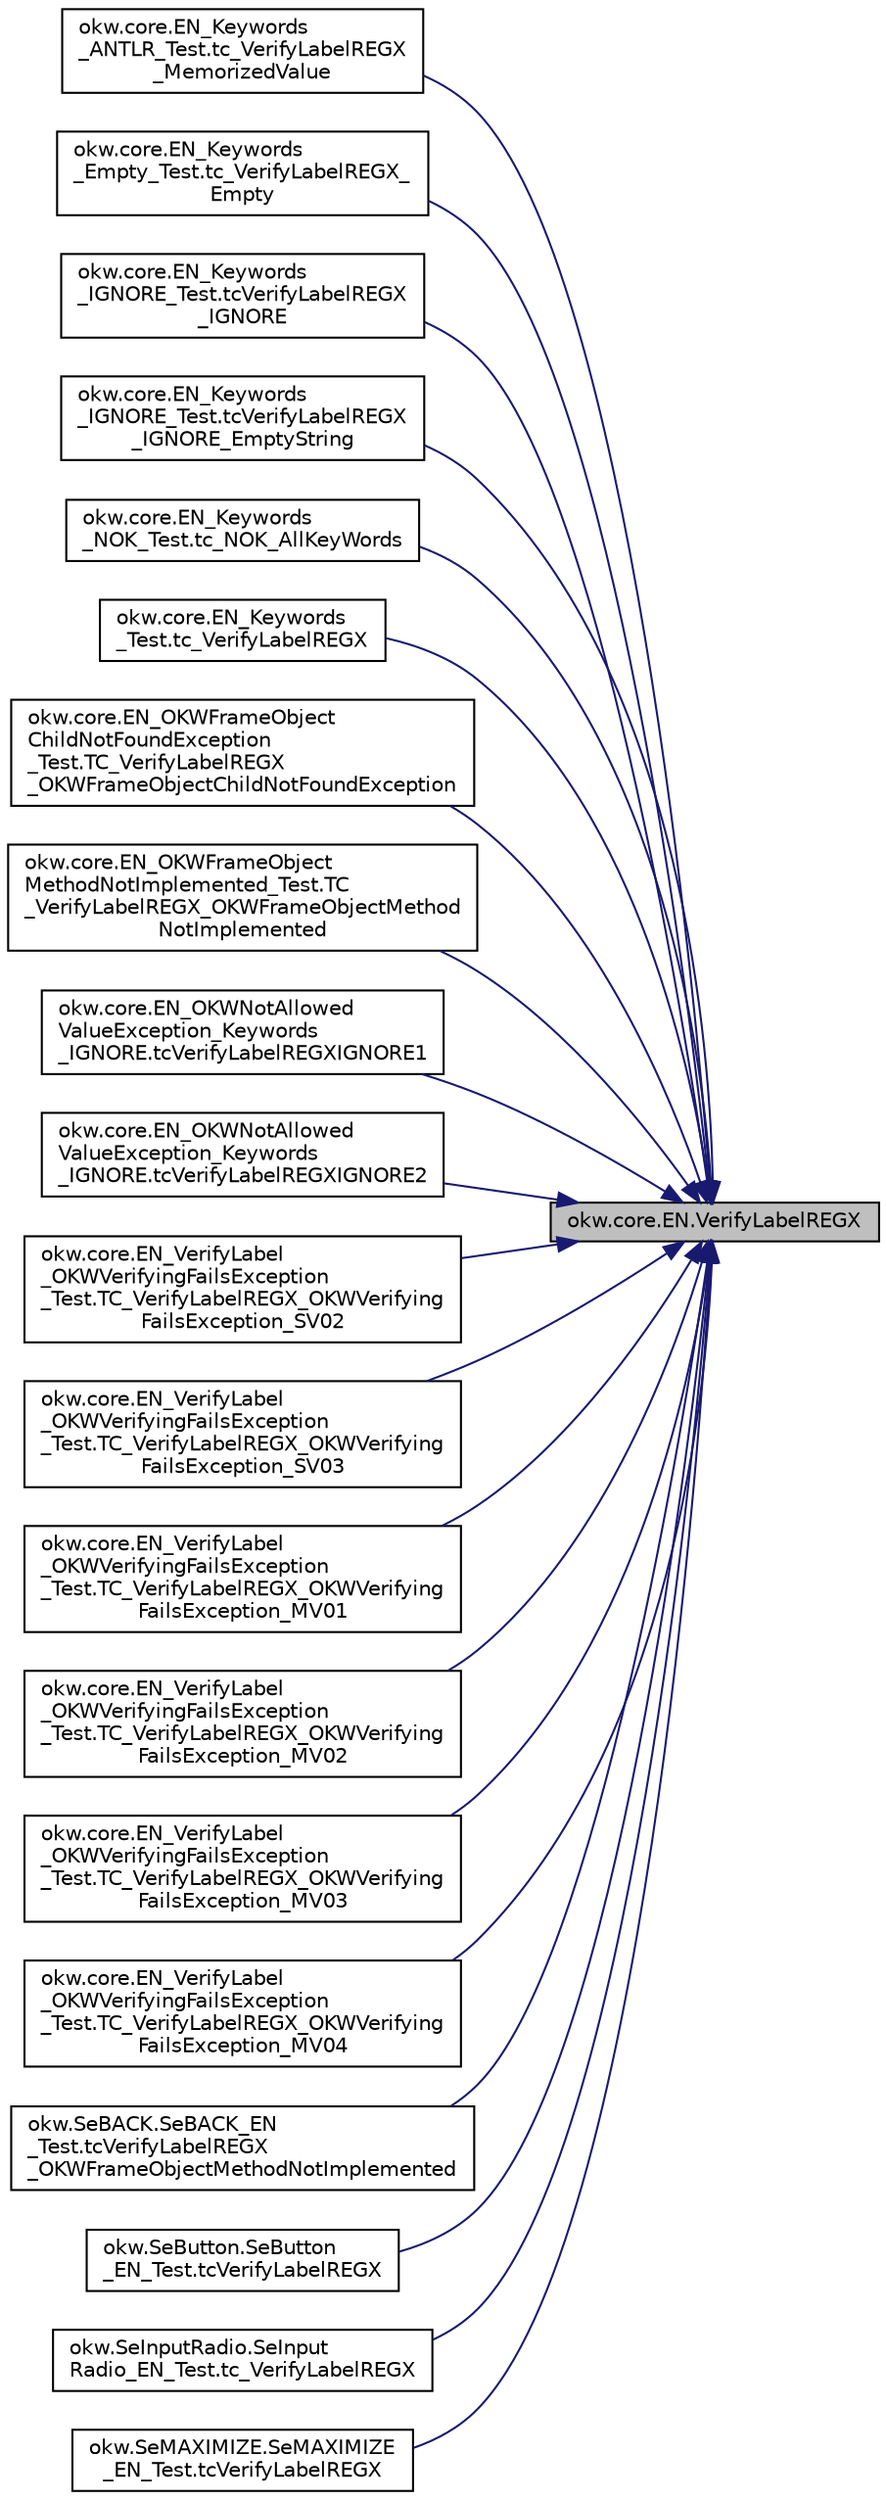 digraph "okw.core.EN.VerifyLabelREGX"
{
 // INTERACTIVE_SVG=YES
 // LATEX_PDF_SIZE
  edge [fontname="Helvetica",fontsize="10",labelfontname="Helvetica",labelfontsize="10"];
  node [fontname="Helvetica",fontsize="10",shape=record];
  rankdir="RL";
  Node3257 [label="okw.core.EN.VerifyLabelREGX",height=0.2,width=0.4,color="black", fillcolor="grey75", style="filled", fontcolor="black",tooltip="Überprüft die Überschrift des Objektes."];
  Node3257 -> Node3258 [dir="back",color="midnightblue",fontsize="10",style="solid",fontname="Helvetica"];
  Node3258 [label="okw.core.EN_Keywords\l_ANTLR_Test.tc_VerifyLabelREGX\l_MemorizedValue",height=0.2,width=0.4,color="black", fillcolor="white", style="filled",URL="$classokw_1_1core_1_1_e_n___keywords___a_n_t_l_r___test.html#a7d3f82b882bb3d57869322402caf8edd",tooltip=" "];
  Node3257 -> Node3259 [dir="back",color="midnightblue",fontsize="10",style="solid",fontname="Helvetica"];
  Node3259 [label="okw.core.EN_Keywords\l_Empty_Test.tc_VerifyLabelREGX_\lEmpty",height=0.2,width=0.4,color="black", fillcolor="white", style="filled",URL="$classokw_1_1core_1_1_e_n___keywords___empty___test.html#acc74c594635d4e02913a9707027903f6",tooltip="Prüft \"${EMPTY}\" für das Schlüsslewort VerifyLabel(strng,string)"];
  Node3257 -> Node3260 [dir="back",color="midnightblue",fontsize="10",style="solid",fontname="Helvetica"];
  Node3260 [label="okw.core.EN_Keywords\l_IGNORE_Test.tcVerifyLabelREGX\l_IGNORE",height=0.2,width=0.4,color="black", fillcolor="white", style="filled",URL="$classokw_1_1core_1_1_e_n___keywords___i_g_n_o_r_e___test.html#abdd39af32353efae68eac80b693bb618",tooltip=" "];
  Node3257 -> Node3261 [dir="back",color="midnightblue",fontsize="10",style="solid",fontname="Helvetica"];
  Node3261 [label="okw.core.EN_Keywords\l_IGNORE_Test.tcVerifyLabelREGX\l_IGNORE_EmptyString",height=0.2,width=0.4,color="black", fillcolor="white", style="filled",URL="$classokw_1_1core_1_1_e_n___keywords___i_g_n_o_r_e___test.html#a3170f755d09a1ce7e67c68cc923b20fc",tooltip=" "];
  Node3257 -> Node3262 [dir="back",color="midnightblue",fontsize="10",style="solid",fontname="Helvetica"];
  Node3262 [label="okw.core.EN_Keywords\l_NOK_Test.tc_NOK_AllKeyWords",height=0.2,width=0.4,color="black", fillcolor="white", style="filled",URL="$classokw_1_1core_1_1_e_n___keywords___n_o_k___test.html#a81a960a2341dfb0e27da7871291c84dc",tooltip="Prüft methoden aufruf für einen einfachen Click."];
  Node3257 -> Node3263 [dir="back",color="midnightblue",fontsize="10",style="solid",fontname="Helvetica"];
  Node3263 [label="okw.core.EN_Keywords\l_Test.tc_VerifyLabelREGX",height=0.2,width=0.4,color="black", fillcolor="white", style="filled",URL="$classokw_1_1core_1_1_e_n___keywords___test.html#a5a9b010b788b61511a51640fdefb5473",tooltip="\"Normaler\" Testfall für das Schlüsselwort EN.VerifyLabelREGX(String,String)."];
  Node3257 -> Node3264 [dir="back",color="midnightblue",fontsize="10",style="solid",fontname="Helvetica"];
  Node3264 [label="okw.core.EN_OKWFrameObject\lChildNotFoundException\l_Test.TC_VerifyLabelREGX\l_OKWFrameObjectChildNotFoundException",height=0.2,width=0.4,color="black", fillcolor="white", style="filled",URL="$classokw_1_1core_1_1_e_n___o_k_w_frame_object_child_not_found_exception___test.html#a1ab06ec8e7266ccd2351358cbd8acb56",tooltip="Prüft, ob die Ausnahme OKWFrameObjectChildNotFoundException durch die LFC-VerifyLabelREGX ausgelöst w..."];
  Node3257 -> Node3265 [dir="back",color="midnightblue",fontsize="10",style="solid",fontname="Helvetica"];
  Node3265 [label="okw.core.EN_OKWFrameObject\lMethodNotImplemented_Test.TC\l_VerifyLabelREGX_OKWFrameObjectMethod\lNotImplemented",height=0.2,width=0.4,color="black", fillcolor="white", style="filled",URL="$classokw_1_1core_1_1_e_n___o_k_w_frame_object_method_not_implemented___test.html#ac1b160b211d0a952829432cc809a575e",tooltip="Prüft ob die Ausnahme OKWFrameObjectMethodNotImplemented von VerifyCaptionREGX( FN,..."];
  Node3257 -> Node3266 [dir="back",color="midnightblue",fontsize="10",style="solid",fontname="Helvetica"];
  Node3266 [label="okw.core.EN_OKWNotAllowed\lValueException_Keywords\l_IGNORE.tcVerifyLabelREGXIGNORE1",height=0.2,width=0.4,color="black", fillcolor="white", style="filled",URL="$classokw_1_1core_1_1_e_n___o_k_w_not_allowed_value_exception___keywords___i_g_n_o_r_e.html#a2a098a01c825e58bc17c21cb660e392d",tooltip="Prüft ob \"${IGNORE} \" die Ausnahme okw.exceptions.OKWNotAllowedValueException auslöst."];
  Node3257 -> Node3267 [dir="back",color="midnightblue",fontsize="10",style="solid",fontname="Helvetica"];
  Node3267 [label="okw.core.EN_OKWNotAllowed\lValueException_Keywords\l_IGNORE.tcVerifyLabelREGXIGNORE2",height=0.2,width=0.4,color="black", fillcolor="white", style="filled",URL="$classokw_1_1core_1_1_e_n___o_k_w_not_allowed_value_exception___keywords___i_g_n_o_r_e.html#a01f380e6967cc2a70a25ae2dcbe3cae1",tooltip="Prüft ob \"\"${IGNORE}${TCN}\" die Ausnahme okw.exceptions.OKWNotAllowedValueException auslöst."];
  Node3257 -> Node3268 [dir="back",color="midnightblue",fontsize="10",style="solid",fontname="Helvetica"];
  Node3268 [label="okw.core.EN_VerifyLabel\l_OKWVerifyingFailsException\l_Test.TC_VerifyLabelREGX_OKWVerifying\lFailsException_SV02",height=0.2,width=0.4,color="black", fillcolor="white", style="filled",URL="$classokw_1_1core_1_1_e_n___verify_label___o_k_w_verifying_fails_exception___test.html#af22c7094a42a9405a9d992ddfde2242f",tooltip="Prüft, ob die Ausnahme OKWVerifyingFailsException bei einem Soll/Ist-Vergleich ausgelöst wird."];
  Node3257 -> Node3269 [dir="back",color="midnightblue",fontsize="10",style="solid",fontname="Helvetica"];
  Node3269 [label="okw.core.EN_VerifyLabel\l_OKWVerifyingFailsException\l_Test.TC_VerifyLabelREGX_OKWVerifying\lFailsException_SV03",height=0.2,width=0.4,color="black", fillcolor="white", style="filled",URL="$classokw_1_1core_1_1_e_n___verify_label___o_k_w_verifying_fails_exception___test.html#a9dbd5baaa8296c25765acb158143bbc4",tooltip="Prüft, ob die Ausnahme OKWVerifyingFailsException bei einem Soll/Ist-Vergleich ausgelöst wird."];
  Node3257 -> Node3270 [dir="back",color="midnightblue",fontsize="10",style="solid",fontname="Helvetica"];
  Node3270 [label="okw.core.EN_VerifyLabel\l_OKWVerifyingFailsException\l_Test.TC_VerifyLabelREGX_OKWVerifying\lFailsException_MV01",height=0.2,width=0.4,color="black", fillcolor="white", style="filled",URL="$classokw_1_1core_1_1_e_n___verify_label___o_k_w_verifying_fails_exception___test.html#a51c25a006faecb3d4bf7571cffa553a6",tooltip="Prüft, ob die Ausnahme OKWVerifyingFailsException bei einem Soll/Ist-Vergleich ausgelöst wird."];
  Node3257 -> Node3271 [dir="back",color="midnightblue",fontsize="10",style="solid",fontname="Helvetica"];
  Node3271 [label="okw.core.EN_VerifyLabel\l_OKWVerifyingFailsException\l_Test.TC_VerifyLabelREGX_OKWVerifying\lFailsException_MV02",height=0.2,width=0.4,color="black", fillcolor="white", style="filled",URL="$classokw_1_1core_1_1_e_n___verify_label___o_k_w_verifying_fails_exception___test.html#ac61d3c202e94a1dc164d5a6e7006eea7",tooltip="Prüft, ob die Ausnahme OKWVerifyingFailsException bei einem Soll/Ist-Vergleich ausgelöst wird."];
  Node3257 -> Node3272 [dir="back",color="midnightblue",fontsize="10",style="solid",fontname="Helvetica"];
  Node3272 [label="okw.core.EN_VerifyLabel\l_OKWVerifyingFailsException\l_Test.TC_VerifyLabelREGX_OKWVerifying\lFailsException_MV03",height=0.2,width=0.4,color="black", fillcolor="white", style="filled",URL="$classokw_1_1core_1_1_e_n___verify_label___o_k_w_verifying_fails_exception___test.html#a690aec12aa28796c458455bba0e67b60",tooltip="Prüft, ob die Ausnahme OKWVerifyingFailsException bei einem Soll/Ist-Vergleich ausgelöst wird."];
  Node3257 -> Node3273 [dir="back",color="midnightblue",fontsize="10",style="solid",fontname="Helvetica"];
  Node3273 [label="okw.core.EN_VerifyLabel\l_OKWVerifyingFailsException\l_Test.TC_VerifyLabelREGX_OKWVerifying\lFailsException_MV04",height=0.2,width=0.4,color="black", fillcolor="white", style="filled",URL="$classokw_1_1core_1_1_e_n___verify_label___o_k_w_verifying_fails_exception___test.html#a6483317a5edcbc6a4d6f1488bb145c9b",tooltip="Prüft, ob die Ausnahme OKWVerifyingFailsException bei einem Soll/Ist-Vergleich ausgelöst wird."];
  Node3257 -> Node3274 [dir="back",color="midnightblue",fontsize="10",style="solid",fontname="Helvetica"];
  Node3274 [label="okw.SeBACK.SeBACK_EN\l_Test.tcVerifyLabelREGX\l_OKWFrameObjectMethodNotImplemented",height=0.2,width=0.4,color="black", fillcolor="white", style="filled",URL="$classokw_1_1_se_b_a_c_k_1_1_se_b_a_c_k___e_n___test.html#ab091684ec06b08148f1e7f23fa1fb3b0",tooltip="Test des Schlüsselwortes \"VerifyLabelREGX( FN, ExpVal ) für SeBACK."];
  Node3257 -> Node3275 [dir="back",color="midnightblue",fontsize="10",style="solid",fontname="Helvetica"];
  Node3275 [label="okw.SeButton.SeButton\l_EN_Test.tcVerifyLabelREGX",height=0.2,width=0.4,color="black", fillcolor="white", style="filled",URL="$classokw_1_1_se_button_1_1_se_button___e_n___test.html#aeaa042e8e34a199abbefbc7ecaea3d3e",tooltip="Test des Schlüsselwortes VerifyLabel für den GUI-Adapter SeButton."];
  Node3257 -> Node3276 [dir="back",color="midnightblue",fontsize="10",style="solid",fontname="Helvetica"];
  Node3276 [label="okw.SeInputRadio.SeInput\lRadio_EN_Test.tc_VerifyLabelREGX",height=0.2,width=0.4,color="black", fillcolor="white", style="filled",URL="$classokw_1_1_se_input_radio_1_1_se_input_radio___e_n___test.html#ade83254f49e432d8b8ae35a08832ba20",tooltip="Test des Schlüsselwortes VerifyLabelREGX für den GUI-Adapter SeInputRadio."];
  Node3257 -> Node3277 [dir="back",color="midnightblue",fontsize="10",style="solid",fontname="Helvetica"];
  Node3277 [label="okw.SeMAXIMIZE.SeMAXIMIZE\l_EN_Test.tcVerifyLabelREGX",height=0.2,width=0.4,color="black", fillcolor="white", style="filled",URL="$classokw_1_1_se_m_a_x_i_m_i_z_e_1_1_se_m_a_x_i_m_i_z_e___e_n___test.html#a7997021dc666dca0a6322c95a0ede70b",tooltip="Test des Schlüsselwortes \"VerifyLabelREGX( FN, ExpVal ) für SeMAXIMIZE."];
}
